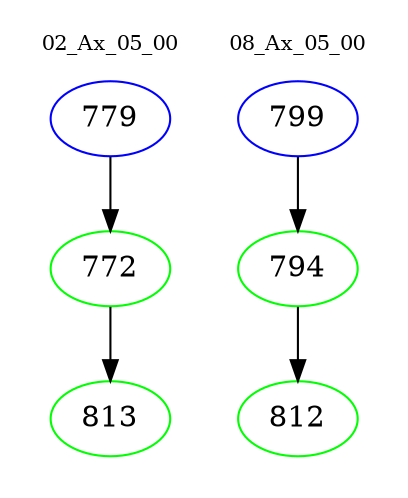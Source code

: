 digraph{
subgraph cluster_0 {
color = white
label = "02_Ax_05_00";
fontsize=10;
T0_779 [label="779", color="blue"]
T0_779 -> T0_772 [color="black"]
T0_772 [label="772", color="green"]
T0_772 -> T0_813 [color="black"]
T0_813 [label="813", color="green"]
}
subgraph cluster_1 {
color = white
label = "08_Ax_05_00";
fontsize=10;
T1_799 [label="799", color="blue"]
T1_799 -> T1_794 [color="black"]
T1_794 [label="794", color="green"]
T1_794 -> T1_812 [color="black"]
T1_812 [label="812", color="green"]
}
}
